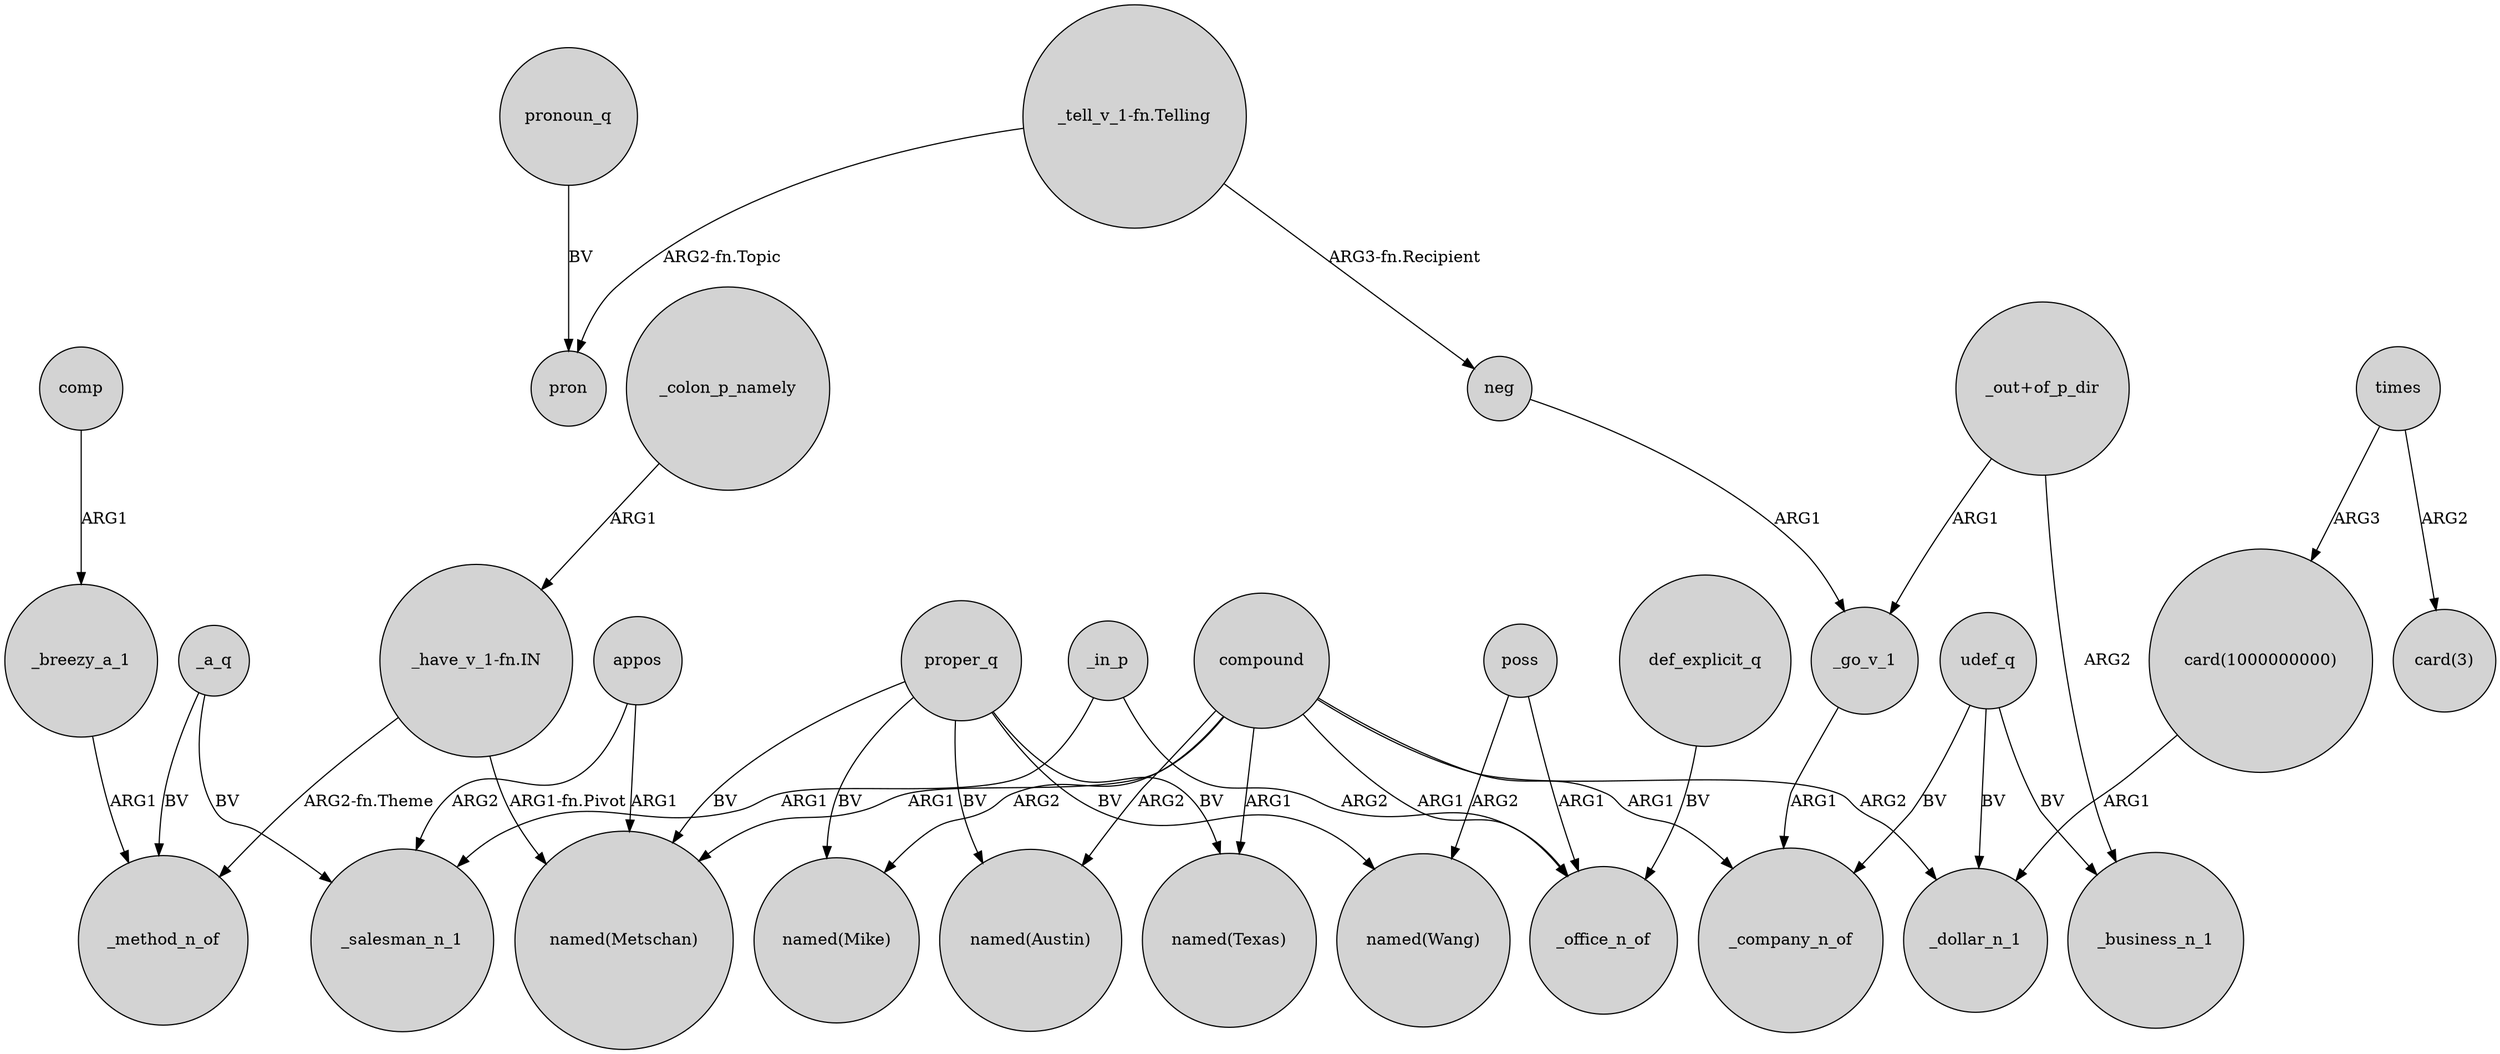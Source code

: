 digraph {
	node [shape=circle style=filled]
	"_tell_v_1-fn.Telling" -> pron [label="ARG2-fn.Topic"]
	_go_v_1 -> _company_n_of [label=ARG1]
	"_have_v_1-fn.IN" -> "named(Metschan)" [label="ARG1-fn.Pivot"]
	compound -> "named(Texas)" [label=ARG1]
	_a_q -> _method_n_of [label=BV]
	"_tell_v_1-fn.Telling" -> neg [label="ARG3-fn.Recipient"]
	def_explicit_q -> _office_n_of [label=BV]
	poss -> "named(Wang)" [label=ARG2]
	compound -> _office_n_of [label=ARG1]
	proper_q -> "named(Wang)" [label=BV]
	_breezy_a_1 -> _method_n_of [label=ARG1]
	_a_q -> _salesman_n_1 [label=BV]
	times -> "card(1000000000)" [label=ARG3]
	_in_p -> _office_n_of [label=ARG2]
	compound -> _company_n_of [label=ARG1]
	proper_q -> "named(Texas)" [label=BV]
	compound -> "named(Mike)" [label=ARG2]
	pronoun_q -> pron [label=BV]
	compound -> "named(Austin)" [label=ARG2]
	"_out+of_p_dir" -> _go_v_1 [label=ARG1]
	_colon_p_namely -> "_have_v_1-fn.IN" [label=ARG1]
	"_out+of_p_dir" -> _business_n_1 [label=ARG2]
	proper_q -> "named(Mike)" [label=BV]
	poss -> _office_n_of [label=ARG1]
	compound -> "named(Metschan)" [label=ARG1]
	appos -> _salesman_n_1 [label=ARG2]
	proper_q -> "named(Metschan)" [label=BV]
	proper_q -> "named(Austin)" [label=BV]
	comp -> _breezy_a_1 [label=ARG1]
	"_have_v_1-fn.IN" -> _method_n_of [label="ARG2-fn.Theme"]
	times -> "card(3)" [label=ARG2]
	udef_q -> _business_n_1 [label=BV]
	_in_p -> _salesman_n_1 [label=ARG1]
	udef_q -> _company_n_of [label=BV]
	"card(1000000000)" -> _dollar_n_1 [label=ARG1]
	compound -> _dollar_n_1 [label=ARG2]
	neg -> _go_v_1 [label=ARG1]
	appos -> "named(Metschan)" [label=ARG1]
	udef_q -> _dollar_n_1 [label=BV]
}

